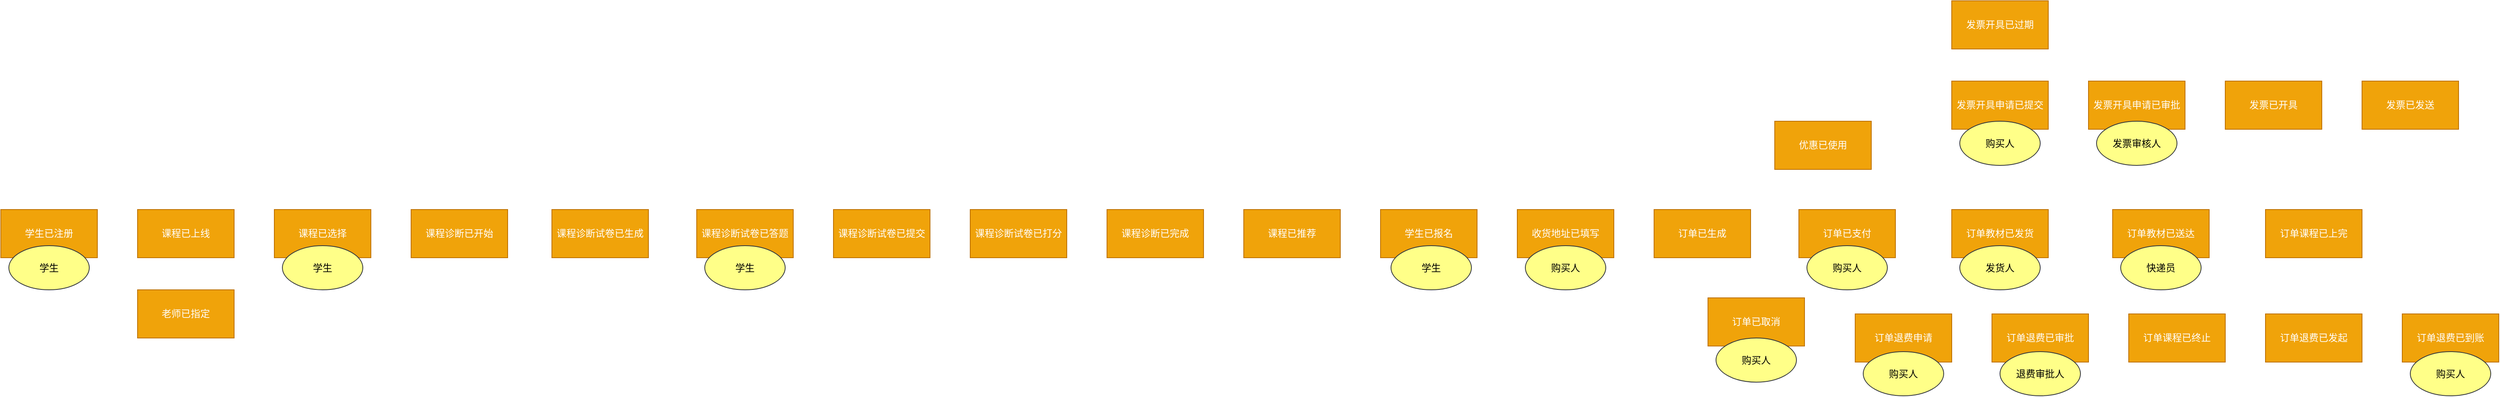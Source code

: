 <mxfile version="11.1.4" type="github"><diagram id="G8w8V76md9xOgDB4XLrM" name="Page-1"><mxGraphModel dx="2631" dy="525" grid="1" gridSize="10" guides="1" tooltips="1" connect="1" arrows="1" fold="1" page="1" pageScale="1" pageWidth="827" pageHeight="1169" math="0" shadow="0"><root><mxCell id="0"/><mxCell id="1" parent="0"/><mxCell id="5JOC6SV2YJLlVuiQpK-7-1" value="课程诊断已开始" style="rounded=0;whiteSpace=wrap;html=1;fillColor=#f0a30a;strokeColor=#BD7000;fontColor=#ffffff;" parent="1" vertex="1"><mxGeometry x="-905" y="380" width="120" height="60" as="geometry"/></mxCell><mxCell id="5JOC6SV2YJLlVuiQpK-7-4" value="收货地址已填写" style="rounded=0;whiteSpace=wrap;html=1;fillColor=#f0a30a;strokeColor=#BD7000;fontColor=#ffffff;" parent="1" vertex="1"><mxGeometry x="470" y="380" width="120" height="60" as="geometry"/></mxCell><mxCell id="5JOC6SV2YJLlVuiQpK-7-5" value="订单已支付" style="rounded=0;whiteSpace=wrap;html=1;fillColor=#f0a30a;strokeColor=#BD7000;fontColor=#ffffff;" parent="1" vertex="1"><mxGeometry x="820" y="380" width="120" height="60" as="geometry"/></mxCell><mxCell id="5JOC6SV2YJLlVuiQpK-7-7" value="订单已生成" style="rounded=0;whiteSpace=wrap;html=1;fillColor=#f0a30a;strokeColor=#BD7000;fontColor=#ffffff;" parent="1" vertex="1"><mxGeometry x="640" y="380" width="120" height="60" as="geometry"/></mxCell><mxCell id="5JOC6SV2YJLlVuiQpK-7-8" value="订单已取消" style="rounded=0;whiteSpace=wrap;html=1;fillColor=#f0a30a;strokeColor=#BD7000;fontColor=#ffffff;" parent="1" vertex="1"><mxGeometry x="707" y="490" width="120" height="60" as="geometry"/></mxCell><mxCell id="5JOC6SV2YJLlVuiQpK-7-9" value="订单教材已发货" style="rounded=0;whiteSpace=wrap;html=1;fillColor=#f0a30a;strokeColor=#BD7000;fontColor=#ffffff;" parent="1" vertex="1"><mxGeometry x="1010" y="380" width="120" height="60" as="geometry"/></mxCell><mxCell id="5JOC6SV2YJLlVuiQpK-7-11" value="发票已开具" style="rounded=0;whiteSpace=wrap;html=1;fillColor=#f0a30a;strokeColor=#BD7000;fontColor=#ffffff;" parent="1" vertex="1"><mxGeometry x="1350" y="220" width="120" height="60" as="geometry"/></mxCell><mxCell id="5JOC6SV2YJLlVuiQpK-7-12" value="课程已选择" style="rounded=0;whiteSpace=wrap;html=1;fillColor=#f0a30a;strokeColor=#BD7000;fontColor=#ffffff;" parent="1" vertex="1"><mxGeometry x="-1075" y="380" width="120" height="60" as="geometry"/></mxCell><mxCell id="5JOC6SV2YJLlVuiQpK-7-14" value="课程已推荐" style="rounded=0;whiteSpace=wrap;html=1;fillColor=#f0a30a;strokeColor=#BD7000;fontColor=#ffffff;" parent="1" vertex="1"><mxGeometry x="130" y="380" width="120" height="60" as="geometry"/></mxCell><mxCell id="5JOC6SV2YJLlVuiQpK-7-15" value="课程诊断试卷已打分" style="rounded=0;whiteSpace=wrap;html=1;fillColor=#f0a30a;strokeColor=#BD7000;fontColor=#ffffff;" parent="1" vertex="1"><mxGeometry x="-210" y="380" width="120" height="60" as="geometry"/></mxCell><mxCell id="5JOC6SV2YJLlVuiQpK-7-16" value="学生已报名" style="rounded=0;whiteSpace=wrap;html=1;fillColor=#f0a30a;strokeColor=#BD7000;fontColor=#ffffff;" parent="1" vertex="1"><mxGeometry x="300" y="380" width="120" height="60" as="geometry"/></mxCell><mxCell id="5JOC6SV2YJLlVuiQpK-7-17" value="订单教材已送达" style="rounded=0;whiteSpace=wrap;html=1;fillColor=#f0a30a;strokeColor=#BD7000;fontColor=#ffffff;" parent="1" vertex="1"><mxGeometry x="1210" y="380" width="120" height="60" as="geometry"/></mxCell><mxCell id="30TCNtPFhE_TjE8MfQyz-1" value="课程已上线" style="rounded=0;whiteSpace=wrap;html=1;fillColor=#f0a30a;strokeColor=#BD7000;fontColor=#ffffff;" parent="1" vertex="1"><mxGeometry x="-1245" y="380" width="120" height="60" as="geometry"/></mxCell><mxCell id="30TCNtPFhE_TjE8MfQyz-2" value="学生已注册" style="rounded=0;whiteSpace=wrap;html=1;fillColor=#f0a30a;strokeColor=#BD7000;fontColor=#ffffff;" parent="1" vertex="1"><mxGeometry x="-1415" y="380" width="120" height="60" as="geometry"/></mxCell><mxCell id="30TCNtPFhE_TjE8MfQyz-3" value="老师已指定" style="rounded=0;whiteSpace=wrap;html=1;fillColor=#f0a30a;strokeColor=#BD7000;fontColor=#ffffff;" parent="1" vertex="1"><mxGeometry x="-1245" y="480" width="120" height="60" as="geometry"/></mxCell><mxCell id="30TCNtPFhE_TjE8MfQyz-4" value="优惠已使用" style="rounded=0;whiteSpace=wrap;html=1;fillColor=#f0a30a;strokeColor=#BD7000;fontColor=#ffffff;" parent="1" vertex="1"><mxGeometry x="790" y="270" width="120" height="60" as="geometry"/></mxCell><mxCell id="30TCNtPFhE_TjE8MfQyz-5" value="订单退费申请" style="rounded=0;whiteSpace=wrap;html=1;fillColor=#f0a30a;strokeColor=#BD7000;fontColor=#ffffff;" parent="1" vertex="1"><mxGeometry x="890" y="510" width="120" height="60" as="geometry"/></mxCell><mxCell id="30TCNtPFhE_TjE8MfQyz-6" value="订单课程已上完" style="rounded=0;whiteSpace=wrap;html=1;fillColor=#f0a30a;strokeColor=#BD7000;fontColor=#ffffff;" parent="1" vertex="1"><mxGeometry x="1400" y="380" width="120" height="60" as="geometry"/></mxCell><mxCell id="30TCNtPFhE_TjE8MfQyz-7" value="课程诊断试卷已生成" style="rounded=0;whiteSpace=wrap;html=1;fillColor=#f0a30a;strokeColor=#BD7000;fontColor=#ffffff;" parent="1" vertex="1"><mxGeometry x="-730" y="380" width="120" height="60" as="geometry"/></mxCell><mxCell id="30TCNtPFhE_TjE8MfQyz-8" value="课程诊断试卷已答题" style="rounded=0;whiteSpace=wrap;html=1;fillColor=#f0a30a;strokeColor=#BD7000;fontColor=#ffffff;" parent="1" vertex="1"><mxGeometry x="-550" y="380" width="120" height="60" as="geometry"/></mxCell><mxCell id="30TCNtPFhE_TjE8MfQyz-9" value="课程诊断试卷已提交" style="rounded=0;whiteSpace=wrap;html=1;fillColor=#f0a30a;strokeColor=#BD7000;fontColor=#ffffff;" parent="1" vertex="1"><mxGeometry x="-380" y="380" width="120" height="60" as="geometry"/></mxCell><mxCell id="30TCNtPFhE_TjE8MfQyz-10" value="课程诊断已完成" style="rounded=0;whiteSpace=wrap;html=1;fillColor=#f0a30a;strokeColor=#BD7000;fontColor=#ffffff;" parent="1" vertex="1"><mxGeometry x="-40" y="380" width="120" height="60" as="geometry"/></mxCell><mxCell id="30TCNtPFhE_TjE8MfQyz-11" value="发票开具申请已提交" style="rounded=0;whiteSpace=wrap;html=1;fillColor=#f0a30a;strokeColor=#BD7000;fontColor=#ffffff;" parent="1" vertex="1"><mxGeometry x="1010" y="220" width="120" height="60" as="geometry"/></mxCell><mxCell id="30TCNtPFhE_TjE8MfQyz-12" value="发票开具申请已审批" style="rounded=0;whiteSpace=wrap;html=1;fillColor=#f0a30a;strokeColor=#BD7000;fontColor=#ffffff;" parent="1" vertex="1"><mxGeometry x="1180" y="220" width="120" height="60" as="geometry"/></mxCell><mxCell id="30TCNtPFhE_TjE8MfQyz-13" value="发票已发送" style="rounded=0;whiteSpace=wrap;html=1;fillColor=#f0a30a;strokeColor=#BD7000;fontColor=#ffffff;" parent="1" vertex="1"><mxGeometry x="1520" y="220" width="120" height="60" as="geometry"/></mxCell><mxCell id="30TCNtPFhE_TjE8MfQyz-15" value="发票开具已过期" style="rounded=0;whiteSpace=wrap;html=1;fillColor=#f0a30a;strokeColor=#BD7000;fontColor=#ffffff;" parent="1" vertex="1"><mxGeometry x="1010" y="120" width="120" height="60" as="geometry"/></mxCell><mxCell id="30TCNtPFhE_TjE8MfQyz-16" value="订单退费已审批" style="rounded=0;whiteSpace=wrap;html=1;fillColor=#f0a30a;strokeColor=#BD7000;fontColor=#ffffff;" parent="1" vertex="1"><mxGeometry x="1060" y="510" width="120" height="60" as="geometry"/></mxCell><mxCell id="30TCNtPFhE_TjE8MfQyz-17" value="订单课程已终止" style="rounded=0;whiteSpace=wrap;html=1;fillColor=#f0a30a;strokeColor=#BD7000;fontColor=#ffffff;" parent="1" vertex="1"><mxGeometry x="1230" y="510" width="120" height="60" as="geometry"/></mxCell><mxCell id="30TCNtPFhE_TjE8MfQyz-18" value="订单退费已发起" style="rounded=0;whiteSpace=wrap;html=1;fillColor=#f0a30a;strokeColor=#BD7000;fontColor=#ffffff;" parent="1" vertex="1"><mxGeometry x="1400" y="510" width="120" height="60" as="geometry"/></mxCell><mxCell id="30TCNtPFhE_TjE8MfQyz-19" value="订单退费已到账" style="rounded=0;whiteSpace=wrap;html=1;fillColor=#f0a30a;strokeColor=#BD7000;fontColor=#ffffff;" parent="1" vertex="1"><mxGeometry x="1570" y="510" width="120" height="60" as="geometry"/></mxCell><mxCell id="1iYOvUZ4MrRbEAVFbk3Z-5" value="学生" style="ellipse;whiteSpace=wrap;html=1;fillColor=#ffff88;strokeColor=#36393d;" vertex="1" parent="1"><mxGeometry x="-1405" y="425" width="100" height="55" as="geometry"/></mxCell><mxCell id="1iYOvUZ4MrRbEAVFbk3Z-6" value="学生" style="ellipse;whiteSpace=wrap;html=1;fillColor=#ffff88;strokeColor=#36393d;" vertex="1" parent="1"><mxGeometry x="-1065" y="425" width="100" height="55" as="geometry"/></mxCell><mxCell id="1iYOvUZ4MrRbEAVFbk3Z-7" value="学生" style="ellipse;whiteSpace=wrap;html=1;fillColor=#ffff88;strokeColor=#36393d;" vertex="1" parent="1"><mxGeometry x="-540" y="425" width="100" height="55" as="geometry"/></mxCell><mxCell id="1iYOvUZ4MrRbEAVFbk3Z-8" value="学生" style="ellipse;whiteSpace=wrap;html=1;fillColor=#ffff88;strokeColor=#36393d;" vertex="1" parent="1"><mxGeometry x="313" y="425" width="100" height="55" as="geometry"/></mxCell><mxCell id="1iYOvUZ4MrRbEAVFbk3Z-9" value="购买人" style="ellipse;whiteSpace=wrap;html=1;fillColor=#ffff88;strokeColor=#36393d;" vertex="1" parent="1"><mxGeometry x="480" y="425" width="100" height="55" as="geometry"/></mxCell><mxCell id="1iYOvUZ4MrRbEAVFbk3Z-10" value="购买人" style="ellipse;whiteSpace=wrap;html=1;fillColor=#ffff88;strokeColor=#36393d;" vertex="1" parent="1"><mxGeometry x="1020" y="270" width="100" height="55" as="geometry"/></mxCell><mxCell id="1iYOvUZ4MrRbEAVFbk3Z-11" value="发票审核人" style="ellipse;whiteSpace=wrap;html=1;fillColor=#ffff88;strokeColor=#36393d;" vertex="1" parent="1"><mxGeometry x="1190" y="270" width="100" height="55" as="geometry"/></mxCell><mxCell id="1iYOvUZ4MrRbEAVFbk3Z-13" value="购买人" style="ellipse;whiteSpace=wrap;html=1;fillColor=#ffff88;strokeColor=#36393d;" vertex="1" parent="1"><mxGeometry x="830" y="425" width="100" height="55" as="geometry"/></mxCell><mxCell id="1iYOvUZ4MrRbEAVFbk3Z-14" value="购买人" style="ellipse;whiteSpace=wrap;html=1;fillColor=#ffff88;strokeColor=#36393d;" vertex="1" parent="1"><mxGeometry x="900" y="557" width="100" height="55" as="geometry"/></mxCell><mxCell id="1iYOvUZ4MrRbEAVFbk3Z-15" value="购买人" style="ellipse;whiteSpace=wrap;html=1;fillColor=#ffff88;strokeColor=#36393d;" vertex="1" parent="1"><mxGeometry x="717" y="540" width="100" height="55" as="geometry"/></mxCell><mxCell id="1iYOvUZ4MrRbEAVFbk3Z-16" value="发货人" style="ellipse;whiteSpace=wrap;html=1;fillColor=#ffff88;strokeColor=#36393d;" vertex="1" parent="1"><mxGeometry x="1020" y="425" width="100" height="55" as="geometry"/></mxCell><mxCell id="1iYOvUZ4MrRbEAVFbk3Z-17" value="快递员" style="ellipse;whiteSpace=wrap;html=1;fillColor=#ffff88;strokeColor=#36393d;" vertex="1" parent="1"><mxGeometry x="1220" y="425" width="100" height="55" as="geometry"/></mxCell><mxCell id="1iYOvUZ4MrRbEAVFbk3Z-18" value="购买人" style="ellipse;whiteSpace=wrap;html=1;fillColor=#ffff88;strokeColor=#36393d;" vertex="1" parent="1"><mxGeometry x="1580" y="557" width="100" height="55" as="geometry"/></mxCell><mxCell id="1iYOvUZ4MrRbEAVFbk3Z-19" value="退费审批人" style="ellipse;whiteSpace=wrap;html=1;fillColor=#ffff88;strokeColor=#36393d;" vertex="1" parent="1"><mxGeometry x="1070" y="557" width="100" height="55" as="geometry"/></mxCell></root></mxGraphModel></diagram></mxfile>